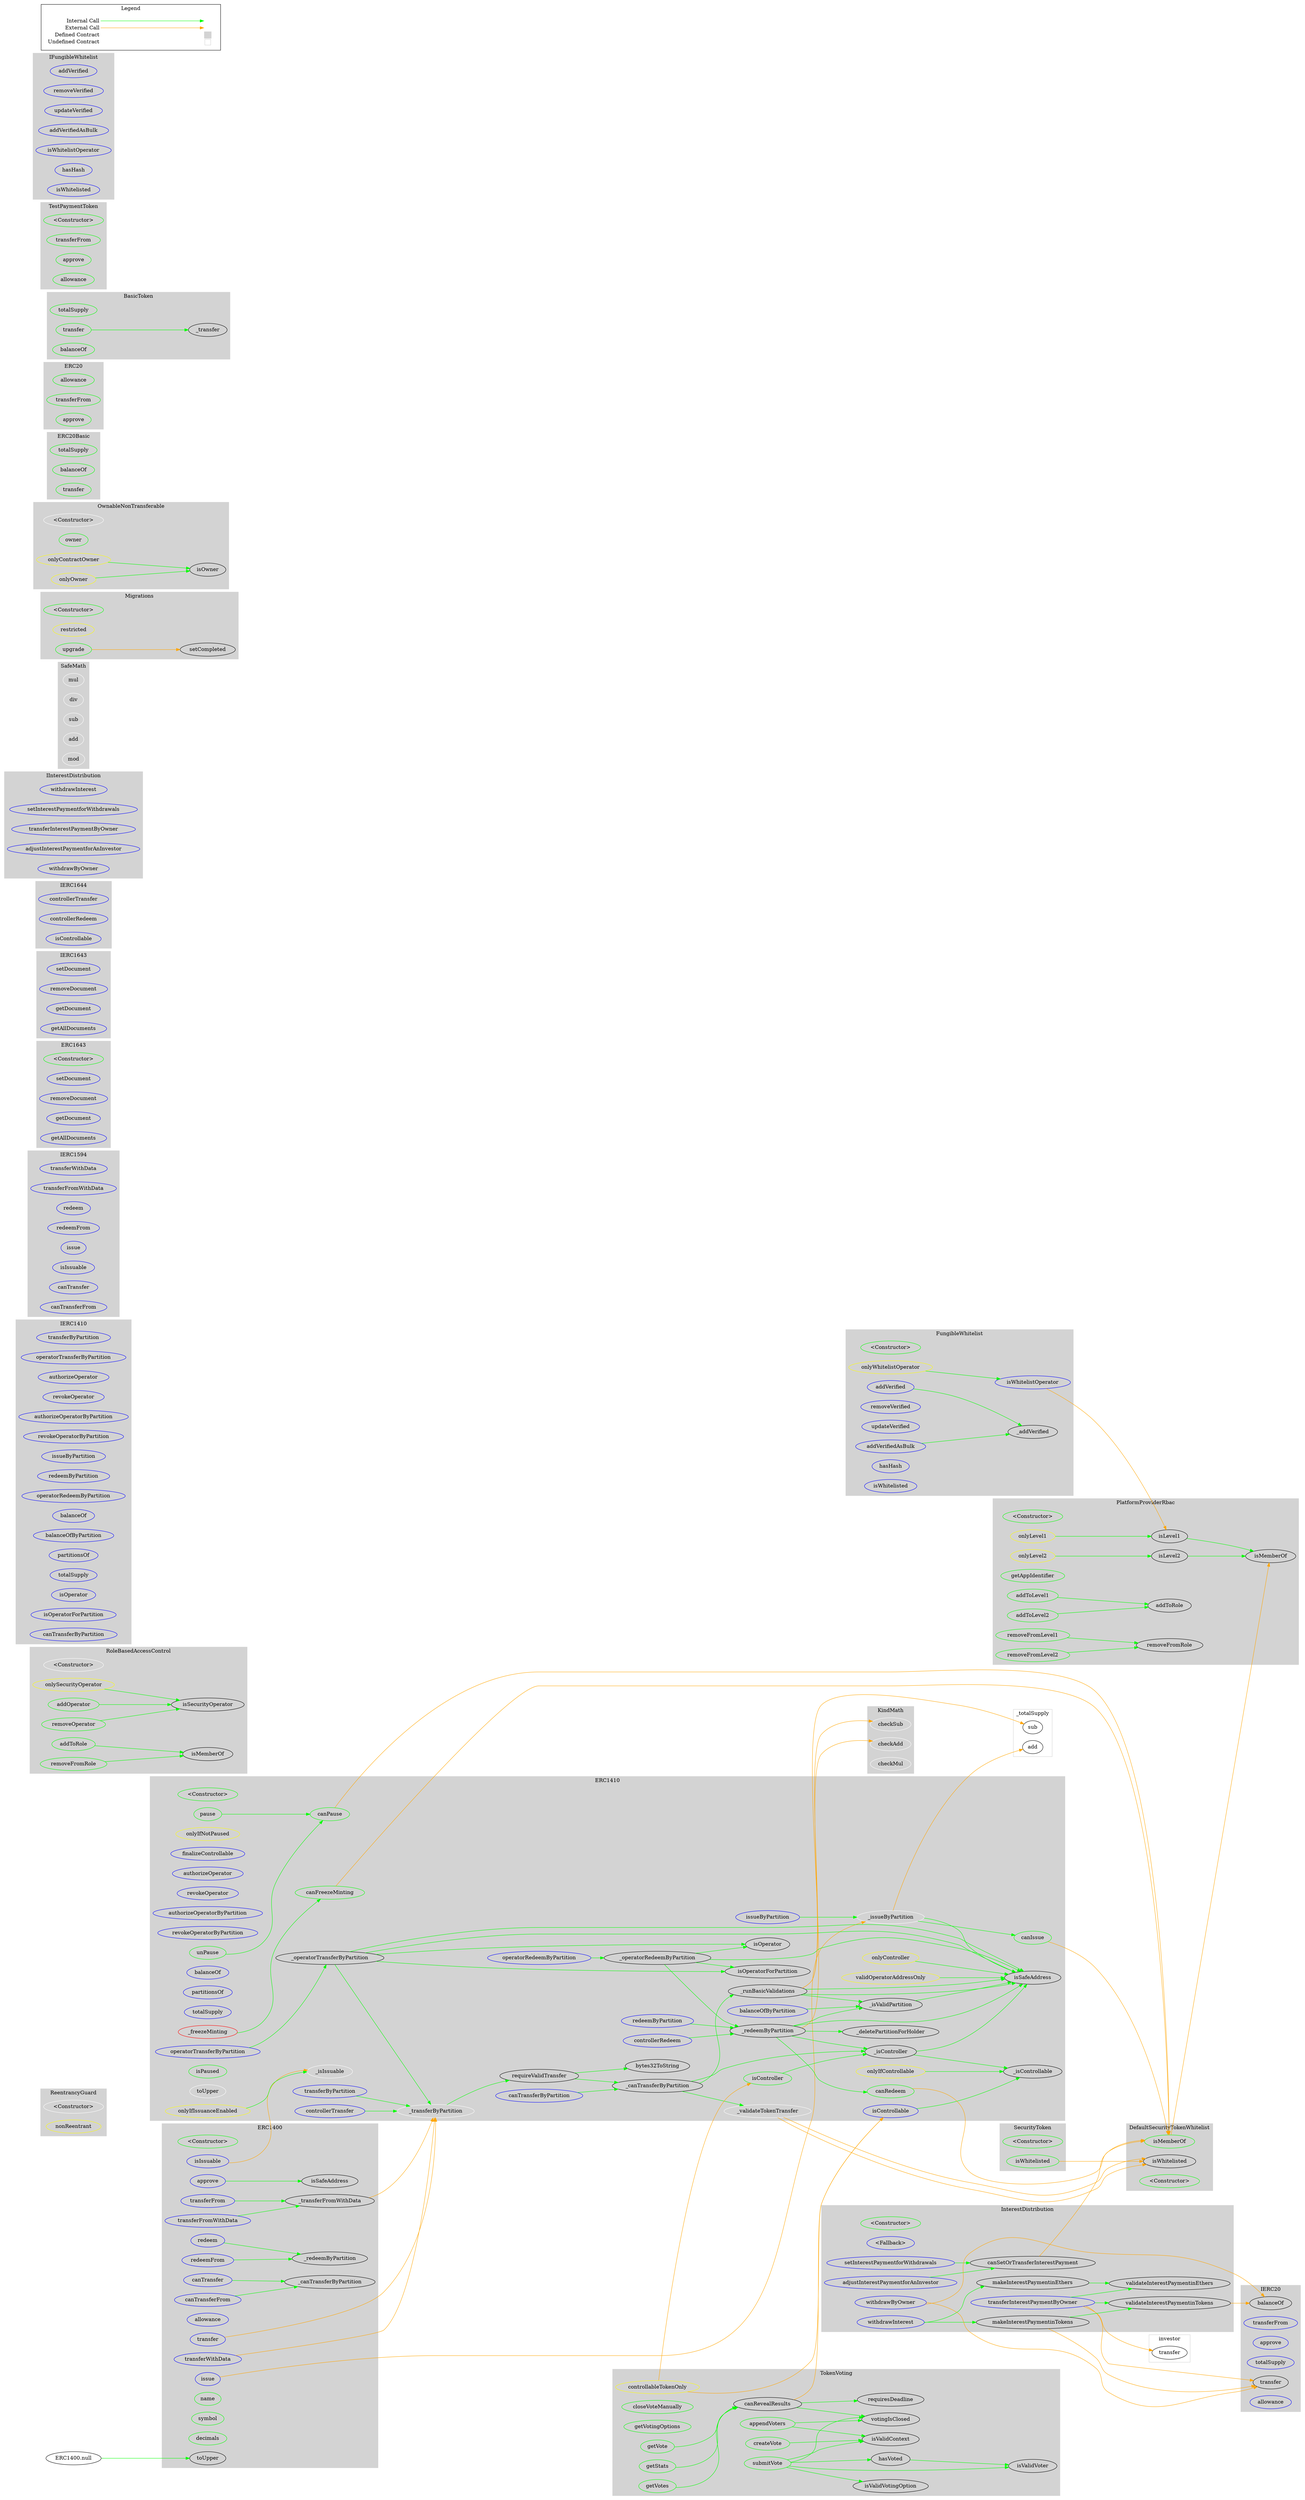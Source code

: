 digraph G {
  graph [ ratio = "auto", page = "100", compound = true ];
subgraph "clusterPlatformProviderRbac" {
  graph [ label = "PlatformProviderRbac", color = "lightgray", style = "filled" ];
  "PlatformProviderRbac.<Constructor>" [ label = "<Constructor>", color = "green" ];
  "PlatformProviderRbac.onlyLevel1" [ label = "onlyLevel1", color = "yellow" ];
  "PlatformProviderRbac.onlyLevel2" [ label = "onlyLevel2", color = "yellow" ];
  "PlatformProviderRbac.getAppIdentifier" [ label = "getAppIdentifier", color = "green" ];
  "PlatformProviderRbac.addToLevel1" [ label = "addToLevel1", color = "green" ];
  "PlatformProviderRbac.addToLevel2" [ label = "addToLevel2", color = "green" ];
  "PlatformProviderRbac.removeFromLevel1" [ label = "removeFromLevel1", color = "green" ];
  "PlatformProviderRbac.removeFromLevel2" [ label = "removeFromLevel2", color = "green" ];
  "PlatformProviderRbac.isLevel1" [ label = "isLevel1" ];
  "PlatformProviderRbac.isLevel2" [ label = "isLevel2" ];
  "PlatformProviderRbac.addToRole" [ label = "addToRole" ];
  "PlatformProviderRbac.removeFromRole" [ label = "removeFromRole" ];
  "PlatformProviderRbac.isMemberOf" [ label = "isMemberOf" ];
}

subgraph "clusterReentrancyGuard" {
  graph [ label = "ReentrancyGuard", color = "lightgray", style = "filled" ];
  "ReentrancyGuard.<Constructor>" [ label = "<Constructor>", color = "white" ];
  "ReentrancyGuard.nonReentrant" [ label = "nonReentrant", color = "yellow" ];
}

subgraph "clusterRoleBasedAccessControl" {
  graph [ label = "RoleBasedAccessControl", color = "lightgray", style = "filled" ];
  "RoleBasedAccessControl.<Constructor>" [ label = "<Constructor>", color = "white" ];
  "RoleBasedAccessControl.onlySecurityOperator" [ label = "onlySecurityOperator", color = "yellow" ];
  "RoleBasedAccessControl.isSecurityOperator" [ label = "isSecurityOperator" ];
  "RoleBasedAccessControl.addOperator" [ label = "addOperator", color = "green" ];
  "RoleBasedAccessControl.removeOperator" [ label = "removeOperator", color = "green" ];
  "RoleBasedAccessControl.isMemberOf" [ label = "isMemberOf" ];
  "RoleBasedAccessControl.addToRole" [ label = "addToRole", color = "green" ];
  "RoleBasedAccessControl.removeFromRole" [ label = "removeFromRole", color = "green" ];
}

subgraph "clusterERC1400" {
  graph [ label = "ERC1400", color = "lightgray", style = "filled" ];
  "ERC1400.<Constructor>" [ label = "<Constructor>", color = "green" ];
  "ERC1400.transfer" [ label = "transfer", color = "blue" ];
  "ERC1400.transferFrom" [ label = "transferFrom", color = "blue" ];
  "ERC1400.approve" [ label = "approve", color = "blue" ];
  "ERC1400.issue" [ label = "issue", color = "blue" ];
  "ERC1400.transferFromWithData" [ label = "transferFromWithData", color = "blue" ];
  "ERC1400.transferWithData" [ label = "transferWithData", color = "blue" ];
  "ERC1400.redeem" [ label = "redeem", color = "blue" ];
  "ERC1400.redeemFrom" [ label = "redeemFrom", color = "blue" ];
  "ERC1400.allowance" [ label = "allowance", color = "blue" ];
  "ERC1400.isIssuable" [ label = "isIssuable", color = "blue" ];
  "ERC1400.canTransferFrom" [ label = "canTransferFrom", color = "blue" ];
  "ERC1400.canTransfer" [ label = "canTransfer", color = "blue" ];
  "ERC1400.name" [ label = "name", color = "green" ];
  "ERC1400.symbol" [ label = "symbol", color = "green" ];
  "ERC1400.decimals" [ label = "decimals", color = "green" ];
  "ERC1400._transferFromWithData" [ label = "_transferFromWithData" ];
  "ERC1400.toUpper" [ label = "toUpper" ];
  "ERC1400.isSafeAddress" [ label = "isSafeAddress" ];
  "ERC1400._redeemByPartition" [ label = "_redeemByPartition" ];
  "ERC1400._canTransferByPartition" [ label = "_canTransferByPartition" ];
}

subgraph "clusterERC1410" {
  graph [ label = "ERC1410", color = "lightgray", style = "filled" ];
  "ERC1410._transferByPartition" [ label = "_transferByPartition", color = "white" ];
  "ERC1410._issueByPartition" [ label = "_issueByPartition", color = "white" ];
  "ERC1410._isIssuable" [ label = "_isIssuable", color = "white" ];
  "ERC1410.<Constructor>" [ label = "<Constructor>", color = "green" ];
  "ERC1410.onlyController" [ label = "onlyController", color = "yellow" ];
  "ERC1410.onlyIfControllable" [ label = "onlyIfControllable", color = "yellow" ];
  "ERC1410.onlyIfIssuanceEnabled" [ label = "onlyIfIssuanceEnabled", color = "yellow" ];
  "ERC1410.onlyIfNotPaused" [ label = "onlyIfNotPaused", color = "yellow" ];
  "ERC1410.validOperatorAddressOnly" [ label = "validOperatorAddressOnly", color = "yellow" ];
  "ERC1410.finalizeControllable" [ label = "finalizeControllable", color = "blue" ];
  "ERC1410.authorizeOperator" [ label = "authorizeOperator", color = "blue" ];
  "ERC1410.revokeOperator" [ label = "revokeOperator", color = "blue" ];
  "ERC1410.authorizeOperatorByPartition" [ label = "authorizeOperatorByPartition", color = "blue" ];
  "ERC1410.revokeOperatorByPartition" [ label = "revokeOperatorByPartition", color = "blue" ];
  "ERC1410.issueByPartition" [ label = "issueByPartition", color = "blue" ];
  "ERC1410.redeemByPartition" [ label = "redeemByPartition", color = "blue" ];
  "ERC1410.transferByPartition" [ label = "transferByPartition", color = "blue" ];
  "ERC1410.operatorTransferByPartition" [ label = "operatorTransferByPartition", color = "blue" ];
  "ERC1410.operatorRedeemByPartition" [ label = "operatorRedeemByPartition", color = "blue" ];
  "ERC1410.controllerTransfer" [ label = "controllerTransfer", color = "blue" ];
  "ERC1410.controllerRedeem" [ label = "controllerRedeem", color = "blue" ];
  "ERC1410.isControllable" [ label = "isControllable", color = "blue" ];
  "ERC1410.balanceOf" [ label = "balanceOf", color = "blue" ];
  "ERC1410.balanceOfByPartition" [ label = "balanceOfByPartition", color = "blue" ];
  "ERC1410.partitionsOf" [ label = "partitionsOf", color = "blue" ];
  "ERC1410.totalSupply" [ label = "totalSupply", color = "blue" ];
  "ERC1410.isOperator" [ label = "isOperator" ];
  "ERC1410.isOperatorForPartition" [ label = "isOperatorForPartition" ];
  "ERC1410.canTransferByPartition" [ label = "canTransferByPartition", color = "blue" ];
  "ERC1410.isController" [ label = "isController", color = "green" ];
  "ERC1410.pause" [ label = "pause", color = "green" ];
  "ERC1410.unPause" [ label = "unPause", color = "green" ];
  "ERC1410.isPaused" [ label = "isPaused", color = "green" ];
  "ERC1410.canPause" [ label = "canPause" ];
  "ERC1410.canIssue" [ label = "canIssue" ];
  "ERC1410.canRedeem" [ label = "canRedeem" ];
  "ERC1410.canFreezeMinting" [ label = "canFreezeMinting" ];
  "ERC1410.bytes32ToString" [ label = "bytes32ToString" ];
  "ERC1410.toUpper" [ label = "toUpper", color = "white" ];
  "ERC1410._isValidPartition" [ label = "_isValidPartition" ];
  "ERC1410._validateTokenTransfer" [ label = "_validateTokenTransfer" ];
  "ERC1410._redeemByPartition" [ label = "_redeemByPartition" ];
  "ERC1410._operatorTransferByPartition" [ label = "_operatorTransferByPartition" ];
  "ERC1410._operatorRedeemByPartition" [ label = "_operatorRedeemByPartition" ];
  "ERC1410._canTransferByPartition" [ label = "_canTransferByPartition" ];
  "ERC1410.isSafeAddress" [ label = "isSafeAddress" ];
  "ERC1410._isControllable" [ label = "_isControllable" ];
  "ERC1410._isController" [ label = "_isController" ];
  "ERC1410._freezeMinting" [ label = "_freezeMinting", color = "red" ];
  "ERC1410._runBasicValidations" [ label = "_runBasicValidations" ];
  "ERC1410.requireValidTransfer" [ label = "requireValidTransfer" ];
  "ERC1410._deletePartitionForHolder" [ label = "_deletePartitionForHolder" ];
}

subgraph "clusterIERC1410" {
  graph [ label = "IERC1410", color = "lightgray", style = "filled" ];
  "IERC1410.transferByPartition" [ label = "transferByPartition", color = "blue" ];
  "IERC1410.operatorTransferByPartition" [ label = "operatorTransferByPartition", color = "blue" ];
  "IERC1410.authorizeOperator" [ label = "authorizeOperator", color = "blue" ];
  "IERC1410.revokeOperator" [ label = "revokeOperator", color = "blue" ];
  "IERC1410.authorizeOperatorByPartition" [ label = "authorizeOperatorByPartition", color = "blue" ];
  "IERC1410.revokeOperatorByPartition" [ label = "revokeOperatorByPartition", color = "blue" ];
  "IERC1410.issueByPartition" [ label = "issueByPartition", color = "blue" ];
  "IERC1410.redeemByPartition" [ label = "redeemByPartition", color = "blue" ];
  "IERC1410.operatorRedeemByPartition" [ label = "operatorRedeemByPartition", color = "blue" ];
  "IERC1410.balanceOf" [ label = "balanceOf", color = "blue" ];
  "IERC1410.balanceOfByPartition" [ label = "balanceOfByPartition", color = "blue" ];
  "IERC1410.partitionsOf" [ label = "partitionsOf", color = "blue" ];
  "IERC1410.totalSupply" [ label = "totalSupply", color = "blue" ];
  "IERC1410.isOperator" [ label = "isOperator", color = "blue" ];
  "IERC1410.isOperatorForPartition" [ label = "isOperatorForPartition", color = "blue" ];
  "IERC1410.canTransferByPartition" [ label = "canTransferByPartition", color = "blue" ];
}

subgraph "clusterIERC1594" {
  graph [ label = "IERC1594", color = "lightgray", style = "filled" ];
  "IERC1594.transferWithData" [ label = "transferWithData", color = "blue" ];
  "IERC1594.transferFromWithData" [ label = "transferFromWithData", color = "blue" ];
  "IERC1594.redeem" [ label = "redeem", color = "blue" ];
  "IERC1594.redeemFrom" [ label = "redeemFrom", color = "blue" ];
  "IERC1594.issue" [ label = "issue", color = "blue" ];
  "IERC1594.isIssuable" [ label = "isIssuable", color = "blue" ];
  "IERC1594.canTransfer" [ label = "canTransfer", color = "blue" ];
  "IERC1594.canTransferFrom" [ label = "canTransferFrom", color = "blue" ];
}

subgraph "clusterERC1643" {
  graph [ label = "ERC1643", color = "lightgray", style = "filled" ];
  "ERC1643.<Constructor>" [ label = "<Constructor>", color = "green" ];
  "ERC1643.setDocument" [ label = "setDocument", color = "blue" ];
  "ERC1643.removeDocument" [ label = "removeDocument", color = "blue" ];
  "ERC1643.getDocument" [ label = "getDocument", color = "blue" ];
  "ERC1643.getAllDocuments" [ label = "getAllDocuments", color = "blue" ];
}

subgraph "clusterIERC1643" {
  graph [ label = "IERC1643", color = "lightgray", style = "filled" ];
  "IERC1643.setDocument" [ label = "setDocument", color = "blue" ];
  "IERC1643.removeDocument" [ label = "removeDocument", color = "blue" ];
  "IERC1643.getDocument" [ label = "getDocument", color = "blue" ];
  "IERC1643.getAllDocuments" [ label = "getAllDocuments", color = "blue" ];
}

subgraph "clusterIERC1644" {
  graph [ label = "IERC1644", color = "lightgray", style = "filled" ];
  "IERC1644.controllerTransfer" [ label = "controllerTransfer", color = "blue" ];
  "IERC1644.controllerRedeem" [ label = "controllerRedeem", color = "blue" ];
  "IERC1644.isControllable" [ label = "isControllable", color = "blue" ];
}

subgraph "clusterIERC20" {
  graph [ label = "IERC20", color = "lightgray", style = "filled" ];
  "IERC20.transfer" [ label = "transfer" ];
  "IERC20.transferFrom" [ label = "transferFrom", color = "blue" ];
  "IERC20.approve" [ label = "approve", color = "blue" ];
  "IERC20.totalSupply" [ label = "totalSupply", color = "blue" ];
  "IERC20.balanceOf" [ label = "balanceOf" ];
  "IERC20.allowance" [ label = "allowance", color = "blue" ];
}

subgraph "clusterInterestDistribution" {
  graph [ label = "InterestDistribution", color = "lightgray", style = "filled" ];
  "InterestDistribution.<Constructor>" [ label = "<Constructor>", color = "green" ];
  "InterestDistribution.<Fallback>" [ label = "<Fallback>", color = "blue" ];
  "InterestDistribution.withdrawInterest" [ label = "withdrawInterest", color = "blue" ];
  "InterestDistribution.setInterestPaymentforWithdrawals" [ label = "setInterestPaymentforWithdrawals", color = "blue" ];
  "InterestDistribution.transferInterestPaymentByOwner" [ label = "transferInterestPaymentByOwner", color = "blue" ];
  "InterestDistribution.adjustInterestPaymentforAnInvestor" [ label = "adjustInterestPaymentforAnInvestor", color = "blue" ];
  "InterestDistribution.withdrawByOwner" [ label = "withdrawByOwner", color = "blue" ];
  "InterestDistribution.canSetOrTransferInterestPayment" [ label = "canSetOrTransferInterestPayment" ];
  "InterestDistribution.makeInterestPaymentinEthers" [ label = "makeInterestPaymentinEthers" ];
  "InterestDistribution.makeInterestPaymentinTokens" [ label = "makeInterestPaymentinTokens" ];
  "InterestDistribution.validateInterestPaymentinEthers" [ label = "validateInterestPaymentinEthers" ];
  "InterestDistribution.validateInterestPaymentinTokens" [ label = "validateInterestPaymentinTokens" ];
}

subgraph "clusterIInterestDistribution" {
  graph [ label = "IInterestDistribution", color = "lightgray", style = "filled" ];
  "IInterestDistribution.withdrawInterest" [ label = "withdrawInterest", color = "blue" ];
  "IInterestDistribution.setInterestPaymentforWithdrawals" [ label = "setInterestPaymentforWithdrawals", color = "blue" ];
  "IInterestDistribution.transferInterestPaymentByOwner" [ label = "transferInterestPaymentByOwner", color = "blue" ];
  "IInterestDistribution.adjustInterestPaymentforAnInvestor" [ label = "adjustInterestPaymentforAnInvestor", color = "blue" ];
  "IInterestDistribution.withdrawByOwner" [ label = "withdrawByOwner", color = "blue" ];
}

subgraph "clusterKindMath" {
  graph [ label = "KindMath", color = "lightgray", style = "filled" ];
  "KindMath.checkSub" [ label = "checkSub", color = "white" ];
  "KindMath.checkAdd" [ label = "checkAdd", color = "white" ];
  "KindMath.checkMul" [ label = "checkMul", color = "white" ];
}

subgraph "clusterSafeMath" {
  graph [ label = "SafeMath", color = "lightgray", style = "filled" ];
  "SafeMath.mul" [ label = "mul", color = "white" ];
  "SafeMath.div" [ label = "div", color = "white" ];
  "SafeMath.sub" [ label = "sub", color = "white" ];
  "SafeMath.add" [ label = "add", color = "white" ];
  "SafeMath.mod" [ label = "mod", color = "white" ];
}

subgraph "clusterMigrations" {
  graph [ label = "Migrations", color = "lightgray", style = "filled" ];
  "Migrations.<Constructor>" [ label = "<Constructor>", color = "green" ];
  "Migrations.restricted" [ label = "restricted", color = "yellow" ];
  "Migrations.setCompleted" [ label = "setCompleted" ];
  "Migrations.upgrade" [ label = "upgrade", color = "green" ];
}

subgraph "clusterOwnableNonTransferable" {
  graph [ label = "OwnableNonTransferable", color = "lightgray", style = "filled" ];
  "OwnableNonTransferable.<Constructor>" [ label = "<Constructor>", color = "white" ];
  "OwnableNonTransferable.owner" [ label = "owner", color = "green" ];
  "OwnableNonTransferable.onlyContractOwner" [ label = "onlyContractOwner", color = "yellow" ];
  "OwnableNonTransferable.onlyOwner" [ label = "onlyOwner", color = "yellow" ];
  "OwnableNonTransferable.isOwner" [ label = "isOwner" ];
}

subgraph "clusterSecurityToken" {
  graph [ label = "SecurityToken", color = "lightgray", style = "filled" ];
  "SecurityToken.<Constructor>" [ label = "<Constructor>", color = "green" ];
  "ERC1410.canPause" [ label = "canPause", color = "green" ];
  "ERC1410.canIssue" [ label = "canIssue", color = "green" ];
  "ERC1410.canRedeem" [ label = "canRedeem", color = "green" ];
  "ERC1410.canFreezeMinting" [ label = "canFreezeMinting", color = "green" ];
  "SecurityToken.isWhitelisted" [ label = "isWhitelisted", color = "green" ];
  "ERC1410._validateTokenTransfer" [ label = "_validateTokenTransfer", color = "white" ];
}

subgraph "clusterERC20Basic" {
  graph [ label = "ERC20Basic", color = "lightgray", style = "filled" ];
  "ERC20Basic.totalSupply" [ label = "totalSupply", color = "green" ];
  "ERC20Basic.balanceOf" [ label = "balanceOf", color = "green" ];
  "ERC20Basic.transfer" [ label = "transfer", color = "green" ];
}

subgraph "clusterERC20" {
  graph [ label = "ERC20", color = "lightgray", style = "filled" ];
  "ERC20.allowance" [ label = "allowance", color = "green" ];
  "ERC20.transferFrom" [ label = "transferFrom", color = "green" ];
  "ERC20.approve" [ label = "approve", color = "green" ];
}

subgraph "clusterBasicToken" {
  graph [ label = "BasicToken", color = "lightgray", style = "filled" ];
  "BasicToken.totalSupply" [ label = "totalSupply", color = "green" ];
  "BasicToken._transfer" [ label = "_transfer" ];
  "BasicToken.transfer" [ label = "transfer", color = "green" ];
  "BasicToken.balanceOf" [ label = "balanceOf", color = "green" ];
}

subgraph "clusterTestPaymentToken" {
  graph [ label = "TestPaymentToken", color = "lightgray", style = "filled" ];
  "TestPaymentToken.<Constructor>" [ label = "<Constructor>", color = "green" ];
  "TestPaymentToken.transferFrom" [ label = "transferFrom", color = "green" ];
  "TestPaymentToken.approve" [ label = "approve", color = "green" ];
  "TestPaymentToken.allowance" [ label = "allowance", color = "green" ];
}

subgraph "clusterTokenVoting" {
  graph [ label = "TokenVoting", color = "lightgray", style = "filled" ];
  "TokenVoting.controllableTokenOnly" [ label = "controllableTokenOnly", color = "yellow" ];
  "TokenVoting.createVote" [ label = "createVote", color = "green" ];
  "TokenVoting.appendVoters" [ label = "appendVoters", color = "green" ];
  "TokenVoting.submitVote" [ label = "submitVote", color = "green" ];
  "TokenVoting.closeVoteManually" [ label = "closeVoteManually", color = "green" ];
  "TokenVoting.votingIsClosed" [ label = "votingIsClosed" ];
  "TokenVoting.requiresDeadline" [ label = "requiresDeadline" ];
  "TokenVoting.getVotingOptions" [ label = "getVotingOptions", color = "green" ];
  "TokenVoting.getVote" [ label = "getVote", color = "green" ];
  "TokenVoting.getStats" [ label = "getStats", color = "green" ];
  "TokenVoting.getVotes" [ label = "getVotes", color = "green" ];
  "TokenVoting.canRevealResults" [ label = "canRevealResults" ];
  "TokenVoting.isValidContext" [ label = "isValidContext" ];
  "TokenVoting.isValidVotingOption" [ label = "isValidVotingOption" ];
  "TokenVoting.isValidVoter" [ label = "isValidVoter" ];
  "TokenVoting.hasVoted" [ label = "hasVoted" ];
}

subgraph "clusterFungibleWhitelist" {
  graph [ label = "FungibleWhitelist", color = "lightgray", style = "filled" ];
  "FungibleWhitelist.<Constructor>" [ label = "<Constructor>", color = "green" ];
  "FungibleWhitelist.onlyWhitelistOperator" [ label = "onlyWhitelistOperator", color = "yellow" ];
  "FungibleWhitelist.addVerified" [ label = "addVerified", color = "blue" ];
  "FungibleWhitelist.removeVerified" [ label = "removeVerified", color = "blue" ];
  "FungibleWhitelist.updateVerified" [ label = "updateVerified", color = "blue" ];
  "FungibleWhitelist.addVerifiedAsBulk" [ label = "addVerifiedAsBulk", color = "blue" ];
  "FungibleWhitelist.isWhitelistOperator" [ label = "isWhitelistOperator" ];
  "FungibleWhitelist.hasHash" [ label = "hasHash", color = "blue" ];
  "FungibleWhitelist.isWhitelisted" [ label = "isWhitelisted", color = "blue" ];
  "FungibleWhitelist._addVerified" [ label = "_addVerified" ];
}

subgraph "clusterDefaultSecurityTokenWhitelist" {
  graph [ label = "DefaultSecurityTokenWhitelist", color = "lightgray", style = "filled" ];
  "DefaultSecurityTokenWhitelist.isMemberOf" [ label = "isMemberOf", color = "green" ];
  "DefaultSecurityTokenWhitelist.isWhitelisted" [ label = "isWhitelisted" ];
  "DefaultSecurityTokenWhitelist.<Constructor>" [ label = "<Constructor>", color = "green" ];
  "FungibleWhitelist.isWhitelistOperator" [ label = "isWhitelistOperator", color = "blue" ];
}

subgraph "clusterIFungibleWhitelist" {
  graph [ label = "IFungibleWhitelist", color = "lightgray", style = "filled" ];
  "IFungibleWhitelist.addVerified" [ label = "addVerified", color = "blue" ];
  "IFungibleWhitelist.removeVerified" [ label = "removeVerified", color = "blue" ];
  "IFungibleWhitelist.updateVerified" [ label = "updateVerified", color = "blue" ];
  "IFungibleWhitelist.addVerifiedAsBulk" [ label = "addVerifiedAsBulk", color = "blue" ];
  "IFungibleWhitelist.isWhitelistOperator" [ label = "isWhitelistOperator", color = "blue" ];
  "IFungibleWhitelist.hasHash" [ label = "hasHash", color = "blue" ];
  "IFungibleWhitelist.isWhitelisted" [ label = "isWhitelisted", color = "blue" ];
}

subgraph "cluster_totalSupply" {
  graph [ label = "_totalSupply", color = "lightgray" ];
  "_totalSupply.add" [ label = "add" ];
  "_totalSupply.sub" [ label = "sub" ];
}

subgraph "clusterinvestor" {
  graph [ label = "investor", color = "lightgray" ];
  "investor.transfer" [ label = "transfer" ];
}

  "PlatformProviderRbac.onlyLevel1";
  "PlatformProviderRbac.isLevel1";
  "PlatformProviderRbac.onlyLevel2";
  "PlatformProviderRbac.isLevel2";
  "PlatformProviderRbac.addToLevel1";
  "PlatformProviderRbac.addToRole";
  "PlatformProviderRbac.addToLevel2";
  "PlatformProviderRbac.removeFromLevel1";
  "PlatformProviderRbac.removeFromRole";
  "PlatformProviderRbac.removeFromLevel2";
  "PlatformProviderRbac.isMemberOf";
  "RoleBasedAccessControl.onlySecurityOperator";
  "RoleBasedAccessControl.isSecurityOperator";
  "RoleBasedAccessControl.addOperator";
  "RoleBasedAccessControl.removeOperator";
  "RoleBasedAccessControl.addToRole";
  "RoleBasedAccessControl.isMemberOf";
  "RoleBasedAccessControl.removeFromRole";
  "ERC1400.null";
  "ERC1400.toUpper";
  "ERC1400.transfer";
  "ERC1410._transferByPartition";
  "ERC1400.transferFrom";
  "ERC1400._transferFromWithData";
  "ERC1400.approve";
  "ERC1400.isSafeAddress";
  "ERC1400.issue";
  "ERC1410._issueByPartition";
  "ERC1400.transferFromWithData";
  "ERC1400.transferWithData";
  "ERC1400.redeem";
  "ERC1400._redeemByPartition";
  "ERC1400.redeemFrom";
  "ERC1400.isIssuable";
  "ERC1410._isIssuable";
  "ERC1400.canTransferFrom";
  "ERC1400._canTransferByPartition";
  "ERC1400.canTransfer";
  "ERC1410.onlyController";
  "ERC1410.isSafeAddress";
  "ERC1410.onlyIfControllable";
  "ERC1410._isControllable";
  "ERC1410.onlyIfIssuanceEnabled";
  "ERC1410.validOperatorAddressOnly";
  "ERC1410.issueByPartition";
  "ERC1410.redeemByPartition";
  "ERC1410._redeemByPartition";
  "ERC1410.transferByPartition";
  "ERC1410.operatorTransferByPartition";
  "ERC1410._operatorTransferByPartition";
  "ERC1410.operatorRedeemByPartition";
  "ERC1410._operatorRedeemByPartition";
  "ERC1410.controllerTransfer";
  "ERC1410.controllerRedeem";
  "ERC1410.isControllable";
  "ERC1410.balanceOfByPartition";
  "ERC1410._isValidPartition";
  "ERC1410.canTransferByPartition";
  "ERC1410._canTransferByPartition";
  "ERC1410.isController";
  "ERC1410._isController";
  "ERC1410.pause";
  "ERC1410.canPause";
  "ERC1410.unPause";
  "ERC1410.canIssue";
  "_totalSupply.add";
  "ERC1410.requireValidTransfer";
  "ERC1410.canRedeem";
  "ERC1410._deletePartitionForHolder";
  "_totalSupply.sub";
  "ERC1410.isOperator";
  "ERC1410.isOperatorForPartition";
  "ERC1410._runBasicValidations";
  "ERC1410._validateTokenTransfer";
  "ERC1410._freezeMinting";
  "ERC1410.canFreezeMinting";
  "KindMath.checkSub";
  "KindMath.checkAdd";
  "ERC1410.bytes32ToString";
  "InterestDistribution.withdrawInterest";
  "InterestDistribution.makeInterestPaymentinEthers";
  "InterestDistribution.makeInterestPaymentinTokens";
  "InterestDistribution.setInterestPaymentforWithdrawals";
  "InterestDistribution.canSetOrTransferInterestPayment";
  "InterestDistribution.transferInterestPaymentByOwner";
  "InterestDistribution.validateInterestPaymentinEthers";
  "investor.transfer";
  "InterestDistribution.validateInterestPaymentinTokens";
  "IERC20.transfer";
  "InterestDistribution.adjustInterestPaymentforAnInvestor";
  "InterestDistribution.withdrawByOwner";
  "IERC20.balanceOf";
  "DefaultSecurityTokenWhitelist.isMemberOf";
  "Migrations.upgrade";
  "Migrations.setCompleted";
  "OwnableNonTransferable.onlyContractOwner";
  "OwnableNonTransferable.isOwner";
  "OwnableNonTransferable.onlyOwner";
  "SecurityToken.isWhitelisted";
  "DefaultSecurityTokenWhitelist.isWhitelisted";
  "BasicToken.transfer";
  "BasicToken._transfer";
  "TokenVoting.controllableTokenOnly";
  "TokenVoting.createVote";
  "TokenVoting.isValidContext";
  "TokenVoting.appendVoters";
  "TokenVoting.votingIsClosed";
  "TokenVoting.submitVote";
  "TokenVoting.isValidVoter";
  "TokenVoting.hasVoted";
  "TokenVoting.isValidVotingOption";
  "TokenVoting.getVote";
  "TokenVoting.canRevealResults";
  "TokenVoting.getStats";
  "TokenVoting.getVotes";
  "TokenVoting.requiresDeadline";
  "FungibleWhitelist.onlyWhitelistOperator";
  "FungibleWhitelist.isWhitelistOperator";
  "FungibleWhitelist.addVerified";
  "FungibleWhitelist._addVerified";
  "FungibleWhitelist.addVerifiedAsBulk";
  "PlatformProviderRbac.onlyLevel1" -> "PlatformProviderRbac.isLevel1" [ color = "green" ];
  "PlatformProviderRbac.onlyLevel2" -> "PlatformProviderRbac.isLevel2" [ color = "green" ];
  "PlatformProviderRbac.addToLevel1" -> "PlatformProviderRbac.addToRole" [ color = "green" ];
  "PlatformProviderRbac.addToLevel2" -> "PlatformProviderRbac.addToRole" [ color = "green" ];
  "PlatformProviderRbac.removeFromLevel1" -> "PlatformProviderRbac.removeFromRole" [ color = "green" ];
  "PlatformProviderRbac.removeFromLevel2" -> "PlatformProviderRbac.removeFromRole" [ color = "green" ];
  "PlatformProviderRbac.isLevel1" -> "PlatformProviderRbac.isMemberOf" [ color = "green" ];
  "PlatformProviderRbac.isLevel2" -> "PlatformProviderRbac.isMemberOf" [ color = "green" ];
  "RoleBasedAccessControl.onlySecurityOperator" -> "RoleBasedAccessControl.isSecurityOperator" [ color = "green" ];
  "RoleBasedAccessControl.addOperator" -> "RoleBasedAccessControl.isSecurityOperator" [ color = "green" ];
  "RoleBasedAccessControl.removeOperator" -> "RoleBasedAccessControl.isSecurityOperator" [ color = "green" ];
  "RoleBasedAccessControl.addToRole" -> "RoleBasedAccessControl.isMemberOf" [ color = "green" ];
  "RoleBasedAccessControl.removeFromRole" -> "RoleBasedAccessControl.isMemberOf" [ color = "green" ];
  "ERC1400.null" -> "ERC1400.toUpper" [ color = "green" ];
  "ERC1400.transfer" -> "ERC1410._transferByPartition" [ color = "orange" ];
  "ERC1400.transferFrom" -> "ERC1400._transferFromWithData" [ color = "green" ];
  "ERC1400.approve" -> "ERC1400.isSafeAddress" [ color = "green" ];
  "ERC1400.issue" -> "ERC1410._issueByPartition" [ color = "orange" ];
  "ERC1400.transferFromWithData" -> "ERC1400._transferFromWithData" [ color = "green" ];
  "ERC1400.transferWithData" -> "ERC1410._transferByPartition" [ color = "orange" ];
  "ERC1400.redeem" -> "ERC1400._redeemByPartition" [ color = "green" ];
  "ERC1400.redeemFrom" -> "ERC1400._redeemByPartition" [ color = "green" ];
  "ERC1400.isIssuable" -> "ERC1410._isIssuable" [ color = "orange" ];
  "ERC1400.canTransferFrom" -> "ERC1400._canTransferByPartition" [ color = "green" ];
  "ERC1400.canTransfer" -> "ERC1400._canTransferByPartition" [ color = "green" ];
  "ERC1400._transferFromWithData" -> "ERC1410._transferByPartition" [ color = "orange" ];
  "ERC1410.onlyController" -> "ERC1410.isSafeAddress" [ color = "green" ];
  "ERC1410.onlyIfControllable" -> "ERC1410._isControllable" [ color = "green" ];
  "ERC1410.onlyIfIssuanceEnabled" -> "ERC1410._isIssuable" [ color = "green" ];
  "ERC1410.validOperatorAddressOnly" -> "ERC1410.isSafeAddress" [ color = "green" ];
  "ERC1410.issueByPartition" -> "ERC1410._issueByPartition" [ color = "green" ];
  "ERC1410.redeemByPartition" -> "ERC1410._redeemByPartition" [ color = "green" ];
  "ERC1410.transferByPartition" -> "ERC1410._transferByPartition" [ color = "green" ];
  "ERC1410.operatorTransferByPartition" -> "ERC1410._operatorTransferByPartition" [ color = "green" ];
  "ERC1410.operatorRedeemByPartition" -> "ERC1410._operatorRedeemByPartition" [ color = "green" ];
  "ERC1410.controllerTransfer" -> "ERC1410._transferByPartition" [ color = "green" ];
  "ERC1410.controllerRedeem" -> "ERC1410._redeemByPartition" [ color = "green" ];
  "ERC1410.isControllable" -> "ERC1410._isControllable" [ color = "green" ];
  "ERC1410.balanceOfByPartition" -> "ERC1410._isValidPartition" [ color = "green" ];
  "ERC1410.canTransferByPartition" -> "ERC1410._canTransferByPartition" [ color = "green" ];
  "ERC1410.isController" -> "ERC1410._isController" [ color = "green" ];
  "ERC1410.pause" -> "ERC1410.canPause" [ color = "green" ];
  "ERC1410.unPause" -> "ERC1410.canPause" [ color = "green" ];
  "ERC1410._issueByPartition" -> "ERC1410.isSafeAddress" [ color = "green" ];
  "ERC1410._issueByPartition" -> "ERC1410.canIssue" [ color = "green" ];
  "ERC1410._issueByPartition" -> "_totalSupply.add" [ color = "orange" ];
  "ERC1410._isValidPartition" -> "ERC1410.isSafeAddress" [ color = "green" ];
  "ERC1410._transferByPartition" -> "ERC1410.requireValidTransfer" [ color = "green" ];
  "ERC1410._redeemByPartition" -> "ERC1410.isSafeAddress" [ color = "green" ];
  "ERC1410._redeemByPartition" -> "ERC1410._isValidPartition" [ color = "green" ];
  "ERC1410._redeemByPartition" -> "ERC1410._isController" [ color = "green" ];
  "ERC1410._redeemByPartition" -> "ERC1410.canRedeem" [ color = "green" ];
  "ERC1410._redeemByPartition" -> "ERC1410._deletePartitionForHolder" [ color = "green" ];
  "ERC1410._redeemByPartition" -> "_totalSupply.sub" [ color = "orange" ];
  "ERC1410._operatorTransferByPartition" -> "ERC1410.isSafeAddress" [ color = "green" ];
  "ERC1410._operatorTransferByPartition" -> "ERC1410.isSafeAddress" [ color = "green" ];
  "ERC1410._operatorTransferByPartition" -> "ERC1410.isOperator" [ color = "green" ];
  "ERC1410._operatorTransferByPartition" -> "ERC1410.isOperatorForPartition" [ color = "green" ];
  "ERC1410._operatorTransferByPartition" -> "ERC1410._transferByPartition" [ color = "green" ];
  "ERC1410._operatorRedeemByPartition" -> "ERC1410.isSafeAddress" [ color = "green" ];
  "ERC1410._operatorRedeemByPartition" -> "ERC1410.isOperator" [ color = "green" ];
  "ERC1410._operatorRedeemByPartition" -> "ERC1410.isOperatorForPartition" [ color = "green" ];
  "ERC1410._operatorRedeemByPartition" -> "ERC1410._redeemByPartition" [ color = "green" ];
  "ERC1410._canTransferByPartition" -> "ERC1410._runBasicValidations" [ color = "green" ];
  "ERC1410._canTransferByPartition" -> "ERC1410._isController" [ color = "green" ];
  "ERC1410._canTransferByPartition" -> "ERC1410._validateTokenTransfer" [ color = "green" ];
  "ERC1410._isController" -> "ERC1410._isControllable" [ color = "green" ];
  "ERC1410._isController" -> "ERC1410.isSafeAddress" [ color = "green" ];
  "ERC1410._freezeMinting" -> "ERC1410.canFreezeMinting" [ color = "green" ];
  "ERC1410._runBasicValidations" -> "ERC1410.isSafeAddress" [ color = "green" ];
  "ERC1410._runBasicValidations" -> "ERC1410.isSafeAddress" [ color = "green" ];
  "ERC1410._runBasicValidations" -> "ERC1410._isValidPartition" [ color = "green" ];
  "ERC1410._runBasicValidations" -> "KindMath.checkSub" [ color = "orange" ];
  "ERC1410._runBasicValidations" -> "KindMath.checkAdd" [ color = "orange" ];
  "ERC1410.requireValidTransfer" -> "ERC1410._canTransferByPartition" [ color = "green" ];
  "ERC1410.requireValidTransfer" -> "ERC1410.bytes32ToString" [ color = "green" ];
  "InterestDistribution.withdrawInterest" -> "InterestDistribution.makeInterestPaymentinEthers" [ color = "green" ];
  "InterestDistribution.withdrawInterest" -> "InterestDistribution.makeInterestPaymentinTokens" [ color = "green" ];
  "InterestDistribution.setInterestPaymentforWithdrawals" -> "InterestDistribution.canSetOrTransferInterestPayment" [ color = "green" ];
  "InterestDistribution.transferInterestPaymentByOwner" -> "InterestDistribution.validateInterestPaymentinEthers" [ color = "green" ];
  "InterestDistribution.transferInterestPaymentByOwner" -> "investor.transfer" [ color = "orange" ];
  "InterestDistribution.transferInterestPaymentByOwner" -> "InterestDistribution.validateInterestPaymentinTokens" [ color = "green" ];
  "InterestDistribution.transferInterestPaymentByOwner" -> "IERC20.transfer" [ color = "orange" ];
  "InterestDistribution.adjustInterestPaymentforAnInvestor" -> "InterestDistribution.canSetOrTransferInterestPayment" [ color = "green" ];
  "InterestDistribution.withdrawByOwner" -> "IERC20.balanceOf" [ color = "orange" ];
  "InterestDistribution.withdrawByOwner" -> "IERC20.transfer" [ color = "orange" ];
  "InterestDistribution.canSetOrTransferInterestPayment" -> "DefaultSecurityTokenWhitelist.isMemberOf" [ color = "orange" ];
  "InterestDistribution.makeInterestPaymentinEthers" -> "InterestDistribution.validateInterestPaymentinEthers" [ color = "green" ];
  "InterestDistribution.makeInterestPaymentinTokens" -> "InterestDistribution.validateInterestPaymentinTokens" [ color = "green" ];
  "InterestDistribution.makeInterestPaymentinTokens" -> "IERC20.transfer" [ color = "orange" ];
  "InterestDistribution.validateInterestPaymentinTokens" -> "IERC20.balanceOf" [ color = "orange" ];
  "Migrations.upgrade" -> "Migrations.setCompleted" [ color = "orange" ];
  "OwnableNonTransferable.onlyContractOwner" -> "OwnableNonTransferable.isOwner" [ color = "green" ];
  "OwnableNonTransferable.onlyOwner" -> "OwnableNonTransferable.isOwner" [ color = "green" ];
  "ERC1410.canPause" -> "DefaultSecurityTokenWhitelist.isMemberOf" [ color = "orange" ];
  "ERC1410.canIssue" -> "DefaultSecurityTokenWhitelist.isMemberOf" [ color = "orange" ];
  "ERC1410.canRedeem" -> "DefaultSecurityTokenWhitelist.isMemberOf" [ color = "orange" ];
  "ERC1410.canFreezeMinting" -> "DefaultSecurityTokenWhitelist.isMemberOf" [ color = "orange" ];
  "SecurityToken.isWhitelisted" -> "DefaultSecurityTokenWhitelist.isWhitelisted" [ color = "orange" ];
  "ERC1410._validateTokenTransfer" -> "DefaultSecurityTokenWhitelist.isWhitelisted" [ color = "orange" ];
  "ERC1410._validateTokenTransfer" -> "DefaultSecurityTokenWhitelist.isWhitelisted" [ color = "orange" ];
  "BasicToken.transfer" -> "BasicToken._transfer" [ color = "green" ];
  "TokenVoting.controllableTokenOnly" -> "ERC1410.isControllable" [ color = "orange" ];
  "TokenVoting.controllableTokenOnly" -> "ERC1410.isController" [ color = "orange" ];
  "TokenVoting.createVote" -> "TokenVoting.isValidContext" [ color = "green" ];
  "TokenVoting.appendVoters" -> "TokenVoting.isValidContext" [ color = "green" ];
  "TokenVoting.appendVoters" -> "TokenVoting.votingIsClosed" [ color = "green" ];
  "TokenVoting.submitVote" -> "TokenVoting.isValidContext" [ color = "green" ];
  "TokenVoting.submitVote" -> "TokenVoting.isValidVoter" [ color = "green" ];
  "TokenVoting.submitVote" -> "TokenVoting.hasVoted" [ color = "green" ];
  "TokenVoting.submitVote" -> "TokenVoting.isValidVotingOption" [ color = "green" ];
  "TokenVoting.submitVote" -> "TokenVoting.votingIsClosed" [ color = "green" ];
  "TokenVoting.getVote" -> "TokenVoting.canRevealResults" [ color = "green" ];
  "TokenVoting.getStats" -> "TokenVoting.canRevealResults" [ color = "green" ];
  "TokenVoting.getVotes" -> "TokenVoting.canRevealResults" [ color = "green" ];
  "TokenVoting.canRevealResults" -> "TokenVoting.requiresDeadline" [ color = "green" ];
  "TokenVoting.canRevealResults" -> "TokenVoting.votingIsClosed" [ color = "green" ];
  "TokenVoting.canRevealResults" -> "ERC1410.isControllable" [ color = "orange" ];
  "TokenVoting.hasVoted" -> "TokenVoting.isValidVoter" [ color = "green" ];
  "FungibleWhitelist.onlyWhitelistOperator" -> "FungibleWhitelist.isWhitelistOperator" [ color = "green" ];
  "FungibleWhitelist.addVerified" -> "FungibleWhitelist._addVerified" [ color = "green" ];
  "FungibleWhitelist.addVerifiedAsBulk" -> "FungibleWhitelist._addVerified" [ color = "green" ];
  "FungibleWhitelist.isWhitelistOperator" -> "PlatformProviderRbac.isLevel1" [ color = "orange" ];
  "DefaultSecurityTokenWhitelist.isMemberOf" -> "PlatformProviderRbac.isMemberOf" [ color = "orange" ];


rankdir=LR
node [shape=plaintext]
subgraph cluster_01 { 
label = "Legend";
key [label=<<table border="0" cellpadding="2" cellspacing="0" cellborder="0">
  <tr><td align="right" port="i1">Internal Call</td></tr>
  <tr><td align="right" port="i2">External Call</td></tr>
  <tr><td align="right" port="i3">Defined Contract</td></tr>
  <tr><td align="right" port="i4">Undefined Contract</td></tr>
  </table>>]
key2 [label=<<table border="0" cellpadding="2" cellspacing="0" cellborder="0">
  <tr><td port="i1">&nbsp;&nbsp;&nbsp;</td></tr>
  <tr><td port="i2">&nbsp;&nbsp;&nbsp;</td></tr>
  <tr><td port="i3" bgcolor="lightgray">&nbsp;&nbsp;&nbsp;</td></tr>
  <tr><td port="i4">
    <table border="1" cellborder="0" cellspacing="0" cellpadding="7" color="lightgray">
      <tr>
       <td></td>
      </tr>
     </table>
  </td></tr>
  </table>>]
key:i1:e -> key2:i1:w [color=green]
key:i2:e -> key2:i2:w [color=orange]
}
}

